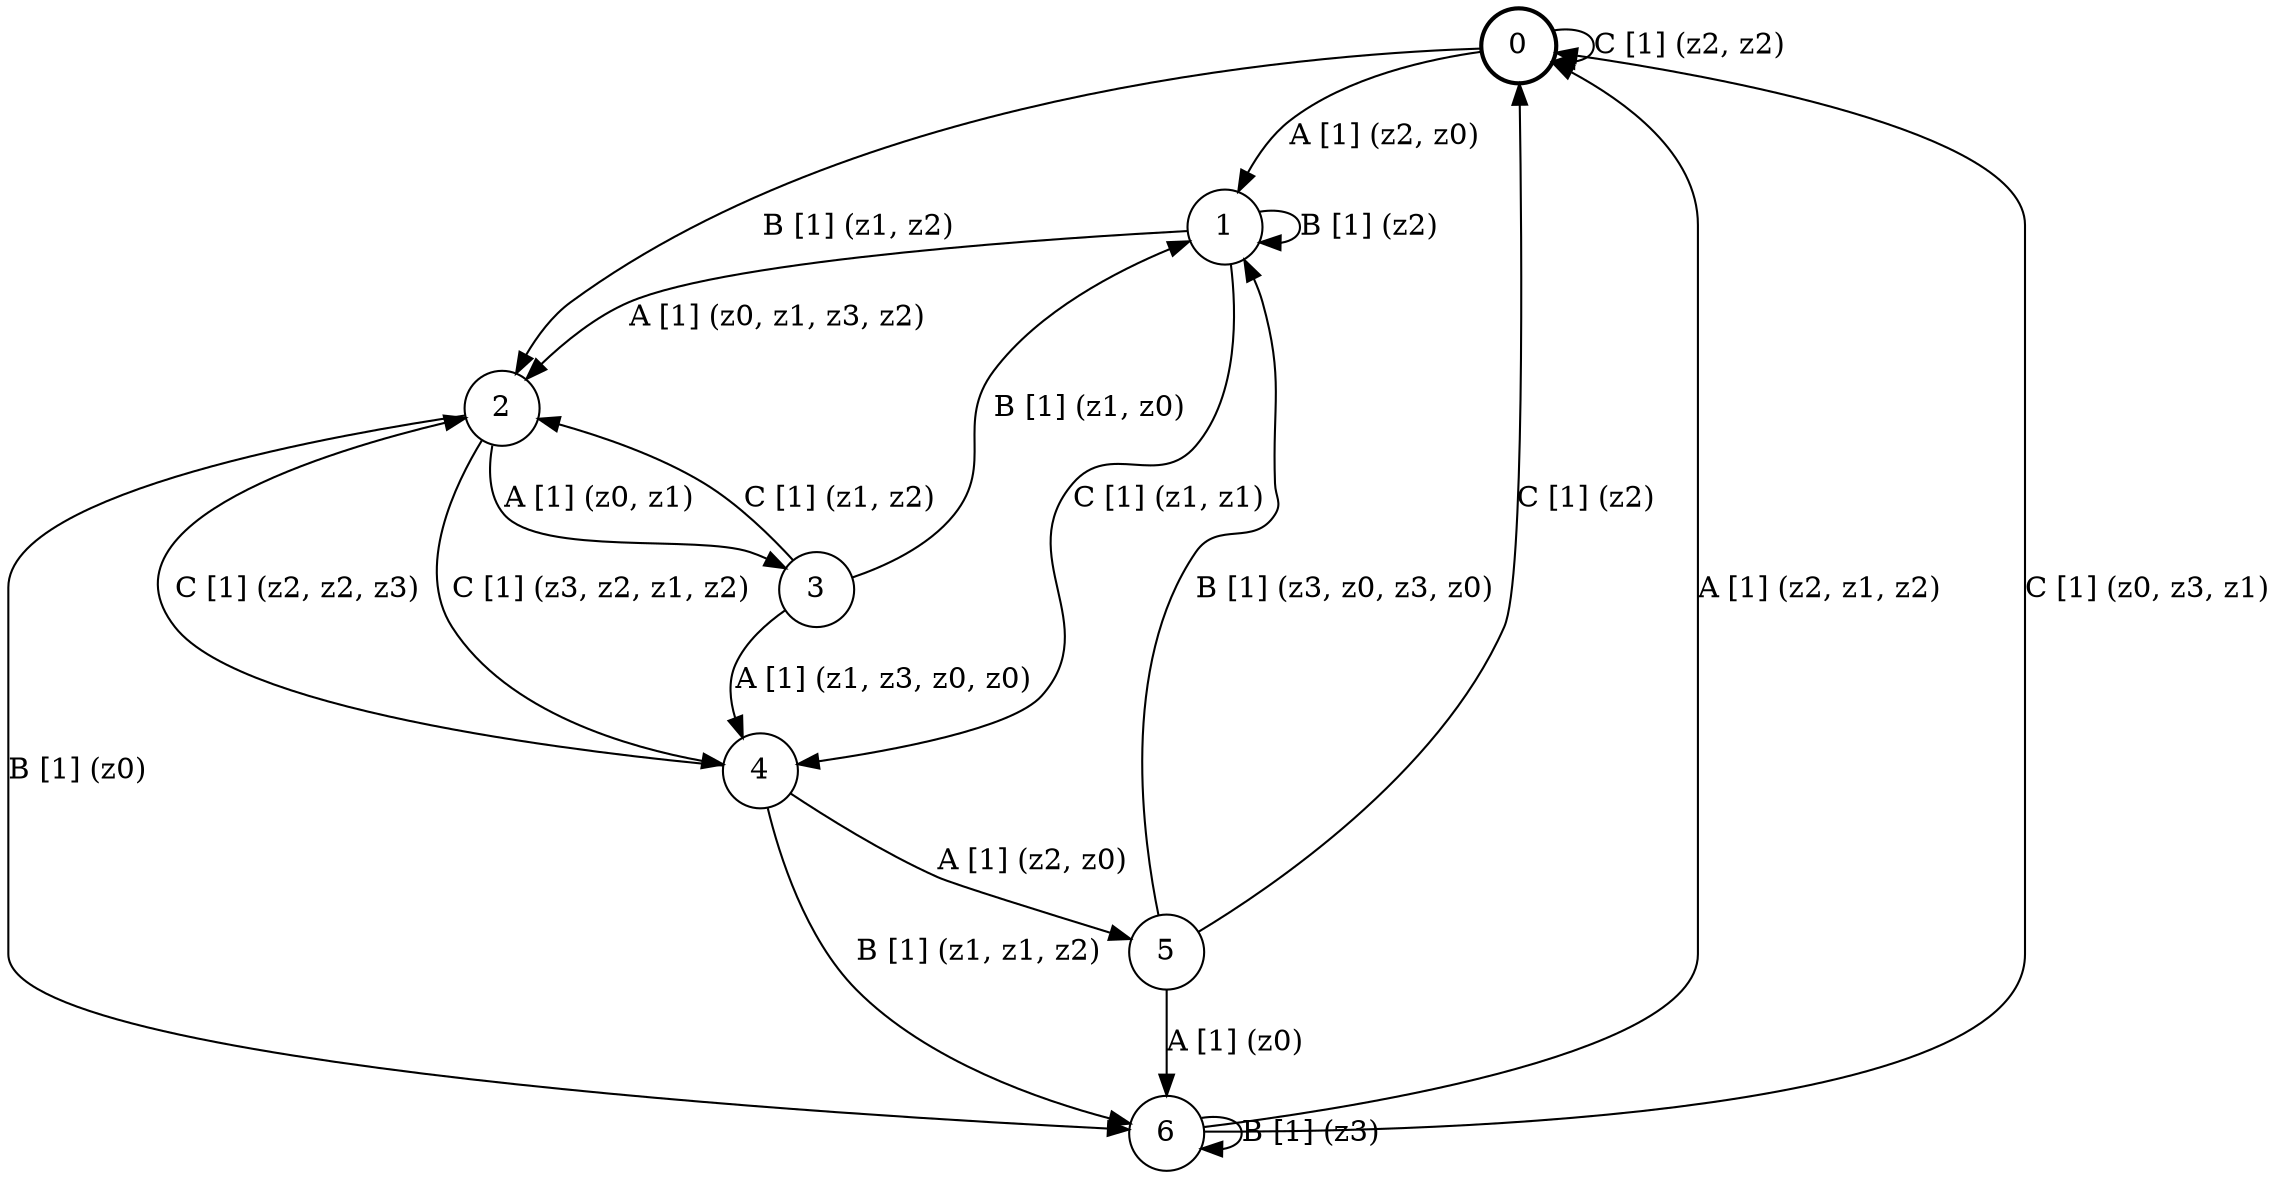 # generated file, don't try to modify
# command: dot -Tpng <filename> > tree.png
digraph Automaton {
    node [shape = circle];
    0 [style = "bold"];
    0 -> 1 [label = "A [1] (z2, z0) "];
    0 -> 2 [label = "B [1] (z1, z2) "];
    0 -> 0 [label = "C [1] (z2, z2) "];
    1 -> 2 [label = "A [1] (z0, z1, z3, z2) "];
    1 -> 1 [label = "B [1] (z2) "];
    1 -> 4 [label = "C [1] (z1, z1) "];
    2 -> 3 [label = "A [1] (z0, z1) "];
    2 -> 6 [label = "B [1] (z0) "];
    2 -> 4 [label = "C [1] (z3, z2, z1, z2) "];
    3 -> 4 [label = "A [1] (z1, z3, z0, z0) "];
    3 -> 1 [label = "B [1] (z1, z0) "];
    3 -> 2 [label = "C [1] (z1, z2) "];
    4 -> 5 [label = "A [1] (z2, z0) "];
    4 -> 6 [label = "B [1] (z1, z1, z2) "];
    4 -> 2 [label = "C [1] (z2, z2, z3) "];
    5 -> 6 [label = "A [1] (z0) "];
    5 -> 1 [label = "B [1] (z3, z0, z3, z0) "];
    5 -> 0 [label = "C [1] (z2) "];
    6 -> 0 [label = "A [1] (z2, z1, z2) "];
    6 -> 6 [label = "B [1] (z3) "];
    6 -> 0 [label = "C [1] (z0, z3, z1) "];
}
